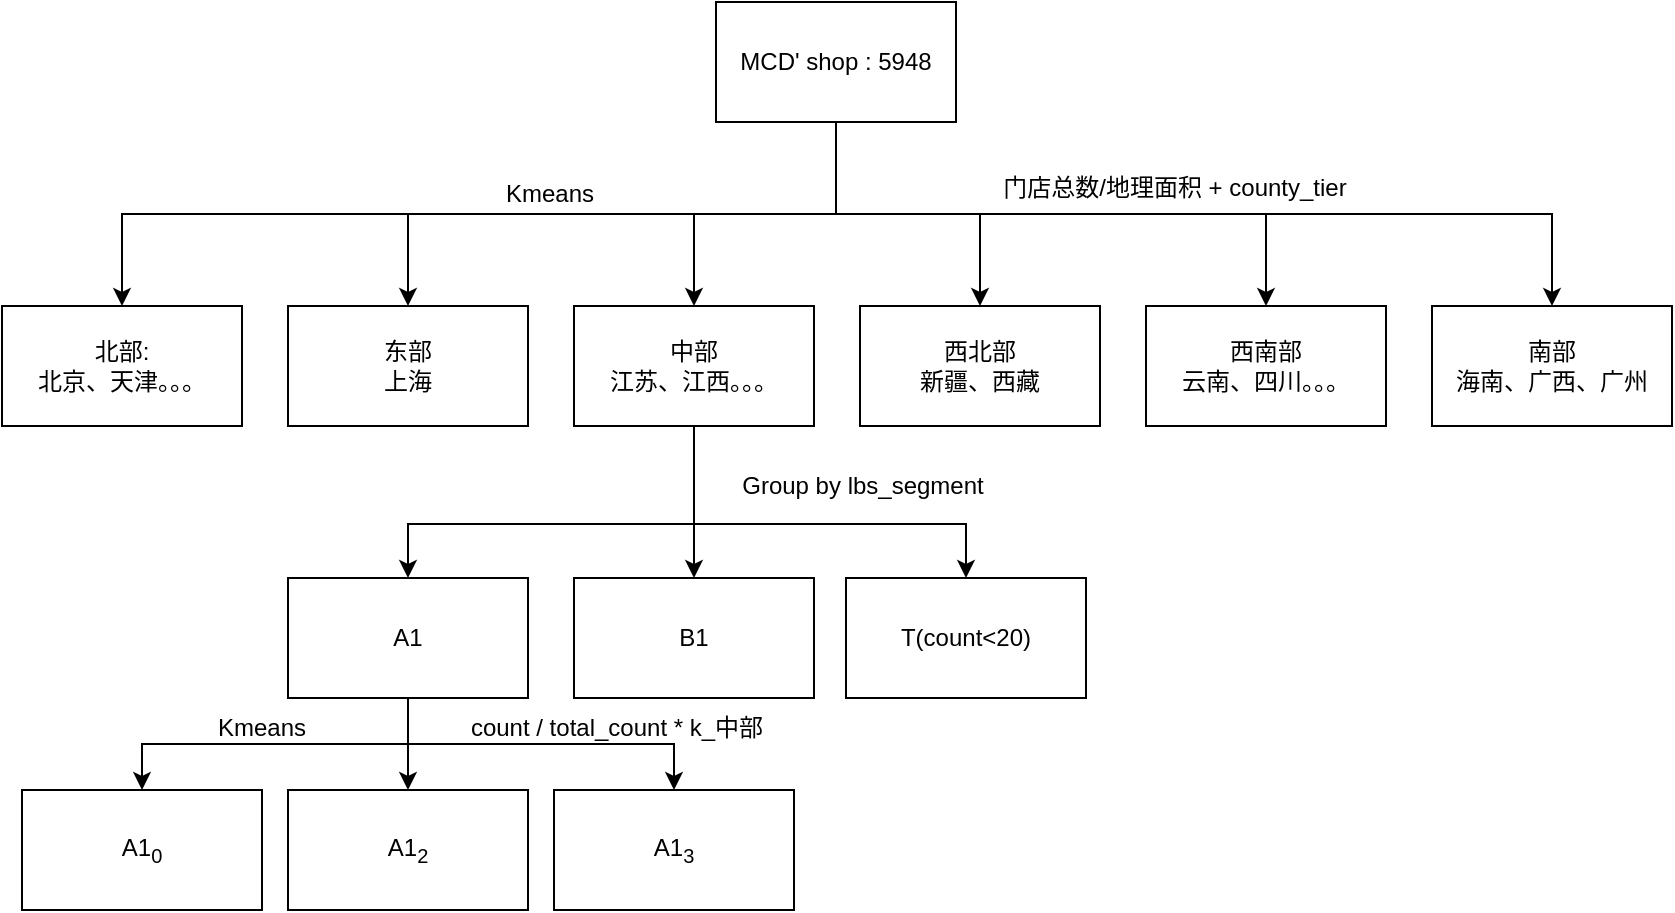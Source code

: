 <mxfile version="24.0.6" type="github">
  <diagram name="第 1 页" id="RmDm3fmFeUkyor1gOjHk">
    <mxGraphModel dx="604" dy="383" grid="0" gridSize="10" guides="1" tooltips="1" connect="1" arrows="1" fold="1" page="0" pageScale="1" pageWidth="1200" pageHeight="1920" math="0" shadow="0">
      <root>
        <mxCell id="0" />
        <mxCell id="1" parent="0" />
        <mxCell id="SMzR3NN7AUrO5DCWCIX2-3" value="" style="edgeStyle=orthogonalEdgeStyle;rounded=0;orthogonalLoop=1;jettySize=auto;html=1;exitX=0.5;exitY=1;exitDx=0;exitDy=0;" edge="1" parent="1" source="SMzR3NN7AUrO5DCWCIX2-1" target="SMzR3NN7AUrO5DCWCIX2-2">
          <mxGeometry relative="1" as="geometry" />
        </mxCell>
        <mxCell id="SMzR3NN7AUrO5DCWCIX2-8" style="edgeStyle=orthogonalEdgeStyle;rounded=0;orthogonalLoop=1;jettySize=auto;html=1;" edge="1" parent="1" source="SMzR3NN7AUrO5DCWCIX2-1" target="SMzR3NN7AUrO5DCWCIX2-5">
          <mxGeometry relative="1" as="geometry" />
        </mxCell>
        <mxCell id="SMzR3NN7AUrO5DCWCIX2-9" style="edgeStyle=orthogonalEdgeStyle;rounded=0;orthogonalLoop=1;jettySize=auto;html=1;" edge="1" parent="1" source="SMzR3NN7AUrO5DCWCIX2-1" target="SMzR3NN7AUrO5DCWCIX2-4">
          <mxGeometry relative="1" as="geometry" />
        </mxCell>
        <mxCell id="SMzR3NN7AUrO5DCWCIX2-10" style="edgeStyle=orthogonalEdgeStyle;rounded=0;orthogonalLoop=1;jettySize=auto;html=1;" edge="1" parent="1" source="SMzR3NN7AUrO5DCWCIX2-1" target="SMzR3NN7AUrO5DCWCIX2-6">
          <mxGeometry relative="1" as="geometry">
            <Array as="points">
              <mxPoint x="441" y="216" />
              <mxPoint x="656" y="216" />
            </Array>
          </mxGeometry>
        </mxCell>
        <mxCell id="SMzR3NN7AUrO5DCWCIX2-11" style="edgeStyle=orthogonalEdgeStyle;rounded=0;orthogonalLoop=1;jettySize=auto;html=1;exitX=0.5;exitY=1;exitDx=0;exitDy=0;" edge="1" parent="1" source="SMzR3NN7AUrO5DCWCIX2-1" target="SMzR3NN7AUrO5DCWCIX2-7">
          <mxGeometry relative="1" as="geometry">
            <Array as="points">
              <mxPoint x="441" y="216" />
              <mxPoint x="799" y="216" />
            </Array>
          </mxGeometry>
        </mxCell>
        <mxCell id="SMzR3NN7AUrO5DCWCIX2-14" style="edgeStyle=orthogonalEdgeStyle;rounded=0;orthogonalLoop=1;jettySize=auto;html=1;" edge="1" parent="1" source="SMzR3NN7AUrO5DCWCIX2-1" target="SMzR3NN7AUrO5DCWCIX2-13">
          <mxGeometry relative="1" as="geometry">
            <Array as="points">
              <mxPoint x="441" y="216" />
              <mxPoint x="84" y="216" />
            </Array>
          </mxGeometry>
        </mxCell>
        <mxCell id="SMzR3NN7AUrO5DCWCIX2-1" value="MCD&#39; shop : 5948" style="rounded=0;whiteSpace=wrap;html=1;" vertex="1" parent="1">
          <mxGeometry x="381" y="110" width="120" height="60" as="geometry" />
        </mxCell>
        <mxCell id="SMzR3NN7AUrO5DCWCIX2-2" value="&lt;div&gt;东部&lt;/div&gt;&lt;div&gt;上海&lt;/div&gt;" style="rounded=0;whiteSpace=wrap;html=1;" vertex="1" parent="1">
          <mxGeometry x="167" y="262" width="120" height="60" as="geometry" />
        </mxCell>
        <mxCell id="SMzR3NN7AUrO5DCWCIX2-4" value="西北部&lt;div&gt;新疆、西藏&lt;/div&gt;" style="rounded=0;whiteSpace=wrap;html=1;" vertex="1" parent="1">
          <mxGeometry x="453" y="262" width="120" height="60" as="geometry" />
        </mxCell>
        <mxCell id="SMzR3NN7AUrO5DCWCIX2-21" style="edgeStyle=orthogonalEdgeStyle;rounded=0;orthogonalLoop=1;jettySize=auto;html=1;" edge="1" parent="1" source="SMzR3NN7AUrO5DCWCIX2-5" target="SMzR3NN7AUrO5DCWCIX2-19">
          <mxGeometry relative="1" as="geometry" />
        </mxCell>
        <mxCell id="SMzR3NN7AUrO5DCWCIX2-22" style="edgeStyle=orthogonalEdgeStyle;rounded=0;orthogonalLoop=1;jettySize=auto;html=1;" edge="1" parent="1" source="SMzR3NN7AUrO5DCWCIX2-5" target="SMzR3NN7AUrO5DCWCIX2-20">
          <mxGeometry relative="1" as="geometry">
            <Array as="points">
              <mxPoint x="370" y="371" />
              <mxPoint x="506" y="371" />
            </Array>
          </mxGeometry>
        </mxCell>
        <mxCell id="SMzR3NN7AUrO5DCWCIX2-5" value="中部&lt;div&gt;江苏、江西。。。&lt;/div&gt;" style="rounded=0;whiteSpace=wrap;html=1;" vertex="1" parent="1">
          <mxGeometry x="310" y="262" width="120" height="60" as="geometry" />
        </mxCell>
        <mxCell id="SMzR3NN7AUrO5DCWCIX2-6" value="西南部&lt;div&gt;云南、四川。。。&lt;/div&gt;" style="rounded=0;whiteSpace=wrap;html=1;" vertex="1" parent="1">
          <mxGeometry x="596" y="262" width="120" height="60" as="geometry" />
        </mxCell>
        <mxCell id="SMzR3NN7AUrO5DCWCIX2-7" value="南部&lt;div&gt;海南、广西、广州&lt;/div&gt;" style="rounded=0;whiteSpace=wrap;html=1;" vertex="1" parent="1">
          <mxGeometry x="739" y="262" width="120" height="60" as="geometry" />
        </mxCell>
        <mxCell id="SMzR3NN7AUrO5DCWCIX2-12" value="门店总数/地理面积 + county_tier" style="text;html=1;align=center;verticalAlign=middle;whiteSpace=wrap;rounded=0;" vertex="1" parent="1">
          <mxGeometry x="517" y="188" width="187" height="30" as="geometry" />
        </mxCell>
        <mxCell id="SMzR3NN7AUrO5DCWCIX2-16" value="" style="edgeStyle=orthogonalEdgeStyle;rounded=0;orthogonalLoop=1;jettySize=auto;html=1;" edge="1" parent="1" source="SMzR3NN7AUrO5DCWCIX2-5" target="SMzR3NN7AUrO5DCWCIX2-15">
          <mxGeometry relative="1" as="geometry">
            <mxPoint x="367" y="322" as="sourcePoint" />
            <Array as="points">
              <mxPoint x="370" y="371" />
              <mxPoint x="227" y="371" />
            </Array>
          </mxGeometry>
        </mxCell>
        <mxCell id="SMzR3NN7AUrO5DCWCIX2-13" value="北部:&lt;div&gt;北京、天津。。。&lt;/div&gt;" style="rounded=0;whiteSpace=wrap;html=1;" vertex="1" parent="1">
          <mxGeometry x="24" y="262" width="120" height="60" as="geometry" />
        </mxCell>
        <mxCell id="SMzR3NN7AUrO5DCWCIX2-24" value="" style="edgeStyle=orthogonalEdgeStyle;rounded=0;orthogonalLoop=1;jettySize=auto;html=1;exitX=0.5;exitY=1;exitDx=0;exitDy=0;" edge="1" parent="1" source="SMzR3NN7AUrO5DCWCIX2-15" target="SMzR3NN7AUrO5DCWCIX2-23">
          <mxGeometry relative="1" as="geometry" />
        </mxCell>
        <mxCell id="SMzR3NN7AUrO5DCWCIX2-27" style="edgeStyle=orthogonalEdgeStyle;rounded=0;orthogonalLoop=1;jettySize=auto;html=1;" edge="1" parent="1" source="SMzR3NN7AUrO5DCWCIX2-15" target="SMzR3NN7AUrO5DCWCIX2-25">
          <mxGeometry relative="1" as="geometry" />
        </mxCell>
        <mxCell id="SMzR3NN7AUrO5DCWCIX2-28" style="edgeStyle=orthogonalEdgeStyle;rounded=0;orthogonalLoop=1;jettySize=auto;html=1;exitX=0.5;exitY=1;exitDx=0;exitDy=0;" edge="1" parent="1" source="SMzR3NN7AUrO5DCWCIX2-15" target="SMzR3NN7AUrO5DCWCIX2-26">
          <mxGeometry relative="1" as="geometry">
            <mxPoint x="242.037" y="458.0" as="sourcePoint" />
            <mxPoint x="360.037" y="502" as="targetPoint" />
            <Array as="points">
              <mxPoint x="227" y="481" />
              <mxPoint x="360" y="481" />
            </Array>
          </mxGeometry>
        </mxCell>
        <mxCell id="SMzR3NN7AUrO5DCWCIX2-15" value="A1" style="rounded=0;whiteSpace=wrap;html=1;" vertex="1" parent="1">
          <mxGeometry x="167" y="398" width="120" height="60" as="geometry" />
        </mxCell>
        <mxCell id="SMzR3NN7AUrO5DCWCIX2-17" value="Group by lbs_segment" style="text;html=1;align=center;verticalAlign=middle;whiteSpace=wrap;rounded=0;" vertex="1" parent="1">
          <mxGeometry x="385" y="337" width="139" height="30" as="geometry" />
        </mxCell>
        <mxCell id="SMzR3NN7AUrO5DCWCIX2-19" value="B1" style="rounded=0;whiteSpace=wrap;html=1;" vertex="1" parent="1">
          <mxGeometry x="310" y="398" width="120" height="60" as="geometry" />
        </mxCell>
        <mxCell id="SMzR3NN7AUrO5DCWCIX2-20" value="T(count&amp;lt;20)" style="rounded=0;whiteSpace=wrap;html=1;" vertex="1" parent="1">
          <mxGeometry x="446" y="398" width="120" height="60" as="geometry" />
        </mxCell>
        <mxCell id="SMzR3NN7AUrO5DCWCIX2-23" value="A1&lt;sub&gt;0&lt;/sub&gt;" style="rounded=0;whiteSpace=wrap;html=1;" vertex="1" parent="1">
          <mxGeometry x="34" y="504" width="120" height="60" as="geometry" />
        </mxCell>
        <mxCell id="SMzR3NN7AUrO5DCWCIX2-25" value="A1&lt;sub&gt;2&lt;/sub&gt;" style="rounded=0;whiteSpace=wrap;html=1;" vertex="1" parent="1">
          <mxGeometry x="167" y="504" width="120" height="60" as="geometry" />
        </mxCell>
        <mxCell id="SMzR3NN7AUrO5DCWCIX2-26" value="A1&lt;sub&gt;3&lt;/sub&gt;" style="rounded=0;whiteSpace=wrap;html=1;" vertex="1" parent="1">
          <mxGeometry x="300" y="504" width="120" height="60" as="geometry" />
        </mxCell>
        <mxCell id="SMzR3NN7AUrO5DCWCIX2-30" value="Kmeans" style="text;html=1;align=center;verticalAlign=middle;whiteSpace=wrap;rounded=0;" vertex="1" parent="1">
          <mxGeometry x="268" y="191" width="60" height="30" as="geometry" />
        </mxCell>
        <mxCell id="SMzR3NN7AUrO5DCWCIX2-31" value="Kmeans" style="text;html=1;align=center;verticalAlign=middle;whiteSpace=wrap;rounded=0;" vertex="1" parent="1">
          <mxGeometry x="124" y="458" width="60" height="30" as="geometry" />
        </mxCell>
        <mxCell id="SMzR3NN7AUrO5DCWCIX2-32" value="count / total_count * k_中部" style="text;html=1;align=center;verticalAlign=middle;whiteSpace=wrap;rounded=0;" vertex="1" parent="1">
          <mxGeometry x="257" y="458" width="149" height="30" as="geometry" />
        </mxCell>
      </root>
    </mxGraphModel>
  </diagram>
</mxfile>
